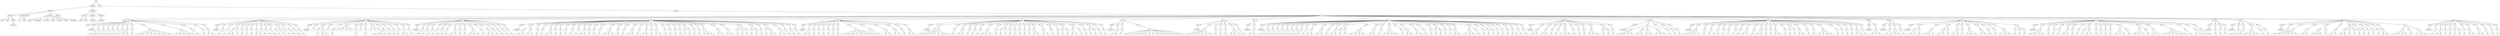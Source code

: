 digraph Tree {
	"t0" [label = "TEI"];
	"t1" [label = "teiHeader"];
	"t2" [label = "fileDesc"];
	"t3" [label = "titleStmt"];
	"t4" [label = "title"];
	"t5" [label = "title"];
	"t6" [label = "author"];
	"t7" [label = "surname"];
	"t8" [label = "publicationStmt"];
	"t9" [label = "p"];
	"t10" [label = "idno"];
	"t11" [label = "sourceDesc"];
	"t12" [label = "genre"];
	"t13" [label = "inspiration"];
	"t14" [label = "structure"];
	"t15" [label = "type"];
	"t16" [label = "periode"];
	"t17" [label = "taille"];
	"t18" [label = "permalien"];
	"t19" [label = "edStmt"];
	"t20" [label = "profileDesc"];
	"t21" [label = "creation"];
	"t22" [label = "date"];
	"t23" [label = "date"];
	"t24" [label = "langUsage"];
	"t25" [label = "language"];
	"t26" [label = "textClass"];
	"t27" [label = "keywords"];
	"t28" [label = "term"];
	"t29" [label = "text"];
	"t30" [label = "body"];
	"t31" [label = "div1"];
	"t32" [label = "head"];
	"t33" [label = "div2"];
	"t34" [label = "head"];
	"t35" [label = "listPerson"];
	"t36" [label = "sp"];
	"t37" [label = "p"];
	"t38" [label = "s"];
	"t39" [label = "sp"];
	"t40" [label = "p"];
	"t41" [label = "s"];
	"t42" [label = "sp"];
	"t43" [label = "p"];
	"t44" [label = "s"];
	"t45" [label = "sp"];
	"t46" [label = "p"];
	"t47" [label = "s"];
	"t48" [label = "sp"];
	"t49" [label = "p"];
	"t50" [label = "s"];
	"t51" [label = "sp"];
	"t52" [label = "p"];
	"t53" [label = "s"];
	"t54" [label = "sp"];
	"t55" [label = "p"];
	"t56" [label = "s"];
	"t57" [label = "s"];
	"t58" [label = "s"];
	"t59" [label = "sp"];
	"t60" [label = "p"];
	"t61" [label = "s"];
	"t62" [label = "sp"];
	"t63" [label = "p"];
	"t64" [label = "s"];
	"t65" [label = "s"];
	"t66" [label = "s"];
	"t67" [label = "s"];
	"t68" [label = "s"];
	"t69" [label = "s"];
	"t70" [label = "s"];
	"t71" [label = "s"];
	"t72" [label = "sp"];
	"t73" [label = "p"];
	"t74" [label = "s"];
	"t75" [label = "s"];
	"t76" [label = "s"];
	"t77" [label = "s"];
	"t78" [label = "s"];
	"t79" [label = "sp"];
	"t80" [label = "p"];
	"t81" [label = "s"];
	"t82" [label = "sp"];
	"t83" [label = "p"];
	"t84" [label = "s"];
	"t85" [label = "sp"];
	"t86" [label = "p"];
	"t87" [label = "s"];
	"t88" [label = "s"];
	"t89" [label = "div2"];
	"t90" [label = "head"];
	"t91" [label = "listPerson"];
	"t92" [label = "sp"];
	"t93" [label = "p"];
	"t94" [label = "s"];
	"t95" [label = "sp"];
	"t96" [label = "p"];
	"t97" [label = "s"];
	"t98" [label = "sp"];
	"t99" [label = "p"];
	"t100" [label = "s"];
	"t101" [label = "s"];
	"t102" [label = "p"];
	"t103" [label = "s"];
	"t104" [label = "sp"];
	"t105" [label = "p"];
	"t106" [label = "s"];
	"t107" [label = "sp"];
	"t108" [label = "p"];
	"t109" [label = "s"];
	"t110" [label = "sp"];
	"t111" [label = "p"];
	"t112" [label = "s"];
	"t113" [label = "sp"];
	"t114" [label = "p"];
	"t115" [label = "s"];
	"t116" [label = "s"];
	"t117" [label = "sp"];
	"t118" [label = "p"];
	"t119" [label = "s"];
	"t120" [label = "sp"];
	"t121" [label = "p"];
	"t122" [label = "s"];
	"t123" [label = "sp"];
	"t124" [label = "p"];
	"t125" [label = "s"];
	"t126" [label = "sp"];
	"t127" [label = "p"];
	"t128" [label = "s"];
	"t129" [label = "p"];
	"t130" [label = "s"];
	"t131" [label = "p"];
	"t132" [label = "s"];
	"t133" [label = "sp"];
	"t134" [label = "p"];
	"t135" [label = "s"];
	"t136" [label = "sp"];
	"t137" [label = "p"];
	"t138" [label = "s"];
	"t139" [label = "sp"];
	"t140" [label = "p"];
	"t141" [label = "s"];
	"t142" [label = "div2"];
	"t143" [label = "head"];
	"t144" [label = "listPerson"];
	"t145" [label = "sp"];
	"t146" [label = "l"];
	"t147" [label = "sp"];
	"t148" [label = "p"];
	"t149" [label = "s"];
	"t150" [label = "p"];
	"t151" [label = "s"];
	"t152" [label = "s"];
	"t153" [label = "sp"];
	"t154" [label = "l"];
	"t155" [label = "sp"];
	"t156" [label = "p"];
	"t157" [label = "s"];
	"t158" [label = "sp"];
	"t159" [label = "l"];
	"t160" [label = "l"];
	"t161" [label = "l"];
	"t162" [label = "l"];
	"t163" [label = "sp"];
	"t164" [label = "p"];
	"t165" [label = "s"];
	"t166" [label = "sp"];
	"t167" [label = "l"];
	"t168" [label = "sp"];
	"t169" [label = "p"];
	"t170" [label = "s"];
	"t171" [label = "sp"];
	"t172" [label = "l"];
	"t173" [label = "l"];
	"t174" [label = "l"];
	"t175" [label = "sp"];
	"t176" [label = "p"];
	"t177" [label = "s"];
	"t178" [label = "s"];
	"t179" [label = "sp"];
	"t180" [label = "p"];
	"t181" [label = "s"];
	"t182" [label = "sp"];
	"t183" [label = "p"];
	"t184" [label = "s"];
	"t185" [label = "sp"];
	"t186" [label = "p"];
	"t187" [label = "s"];
	"t188" [label = "s"];
	"t189" [label = "sp"];
	"t190" [label = "p"];
	"t191" [label = "s"];
	"t192" [label = "s"];
	"t193" [label = "sp"];
	"t194" [label = "p"];
	"t195" [label = "s"];
	"t196" [label = "div2"];
	"t197" [label = "head"];
	"t198" [label = "listPerson"];
	"t199" [label = "sp"];
	"t200" [label = "p"];
	"t201" [label = "s"];
	"t202" [label = "sp"];
	"t203" [label = "p"];
	"t204" [label = "s"];
	"t205" [label = "sp"];
	"t206" [label = "p"];
	"t207" [label = "s"];
	"t208" [label = "sp"];
	"t209" [label = "p"];
	"t210" [label = "s"];
	"t211" [label = "sp"];
	"t212" [label = "p"];
	"t213" [label = "s"];
	"t214" [label = "sp"];
	"t215" [label = "p"];
	"t216" [label = "s"];
	"t217" [label = "s"];
	"t218" [label = "sp"];
	"t219" [label = "p"];
	"t220" [label = "s"];
	"t221" [label = "s"];
	"t222" [label = "sp"];
	"t223" [label = "p"];
	"t224" [label = "s"];
	"t225" [label = "sp"];
	"t226" [label = "p"];
	"t227" [label = "s"];
	"t228" [label = "sp"];
	"t229" [label = "p"];
	"t230" [label = "s"];
	"t231" [label = "s"];
	"t232" [label = "s"];
	"t233" [label = "sp"];
	"t234" [label = "p"];
	"t235" [label = "s"];
	"t236" [label = "sp"];
	"t237" [label = "p"];
	"t238" [label = "s"];
	"t239" [label = "s"];
	"t240" [label = "sp"];
	"t241" [label = "p"];
	"t242" [label = "s"];
	"t243" [label = "sp"];
	"t244" [label = "p"];
	"t245" [label = "s"];
	"t246" [label = "sp"];
	"t247" [label = "p"];
	"t248" [label = "s"];
	"t249" [label = "sp"];
	"t250" [label = "p"];
	"t251" [label = "s"];
	"t252" [label = "div2"];
	"t253" [label = "head"];
	"t254" [label = "listPerson"];
	"t255" [label = "sp"];
	"t256" [label = "p"];
	"t257" [label = "s"];
	"t258" [label = "s"];
	"t259" [label = "p"];
	"t260" [label = "s"];
	"t261" [label = "s"];
	"t262" [label = "sp"];
	"t263" [label = "p"];
	"t264" [label = "s"];
	"t265" [label = "sp"];
	"t266" [label = "p"];
	"t267" [label = "s"];
	"t268" [label = "sp"];
	"t269" [label = "p"];
	"t270" [label = "s"];
	"t271" [label = "s"];
	"t272" [label = "sp"];
	"t273" [label = "p"];
	"t274" [label = "s"];
	"t275" [label = "sp"];
	"t276" [label = "p"];
	"t277" [label = "s"];
	"t278" [label = "sp"];
	"t279" [label = "p"];
	"t280" [label = "s"];
	"t281" [label = "sp"];
	"t282" [label = "p"];
	"t283" [label = "s"];
	"t284" [label = "sp"];
	"t285" [label = "p"];
	"t286" [label = "s"];
	"t287" [label = "sp"];
	"t288" [label = "p"];
	"t289" [label = "s"];
	"t290" [label = "s"];
	"t291" [label = "sp"];
	"t292" [label = "p"];
	"t293" [label = "s"];
	"t294" [label = "sp"];
	"t295" [label = "p"];
	"t296" [label = "s"];
	"t297" [label = "sp"];
	"t298" [label = "p"];
	"t299" [label = "s"];
	"t300" [label = "sp"];
	"t301" [label = "p"];
	"t302" [label = "s"];
	"t303" [label = "s"];
	"t304" [label = "s"];
	"t305" [label = "sp"];
	"t306" [label = "p"];
	"t307" [label = "s"];
	"t308" [label = "sp"];
	"t309" [label = "p"];
	"t310" [label = "s"];
	"t311" [label = "sp"];
	"t312" [label = "p"];
	"t313" [label = "s"];
	"t314" [label = "s"];
	"t315" [label = "sp"];
	"t316" [label = "p"];
	"t317" [label = "s"];
	"t318" [label = "sp"];
	"t319" [label = "p"];
	"t320" [label = "s"];
	"t321" [label = "s"];
	"t322" [label = "sp"];
	"t323" [label = "p"];
	"t324" [label = "s"];
	"t325" [label = "sp"];
	"t326" [label = "p"];
	"t327" [label = "s"];
	"t328" [label = "s"];
	"t329" [label = "sp"];
	"t330" [label = "p"];
	"t331" [label = "s"];
	"t332" [label = "sp"];
	"t333" [label = "p"];
	"t334" [label = "s"];
	"t335" [label = "sp"];
	"t336" [label = "p"];
	"t337" [label = "s"];
	"t338" [label = "sp"];
	"t339" [label = "p"];
	"t340" [label = "s"];
	"t341" [label = "sp"];
	"t342" [label = "p"];
	"t343" [label = "s"];
	"t344" [label = "p"];
	"t345" [label = "s"];
	"t346" [label = "sp"];
	"t347" [label = "p"];
	"t348" [label = "s"];
	"t349" [label = "sp"];
	"t350" [label = "p"];
	"t351" [label = "s"];
	"t352" [label = "sp"];
	"t353" [label = "p"];
	"t354" [label = "s"];
	"t355" [label = "s"];
	"t356" [label = "s"];
	"t357" [label = "sp"];
	"t358" [label = "p"];
	"t359" [label = "s"];
	"t360" [label = "s"];
	"t361" [label = "sp"];
	"t362" [label = "p"];
	"t363" [label = "s"];
	"t364" [label = "s"];
	"t365" [label = "sp"];
	"t366" [label = "p"];
	"t367" [label = "s"];
	"t368" [label = "p"];
	"t369" [label = "s"];
	"t370" [label = "p"];
	"t371" [label = "s"];
	"t372" [label = "sp"];
	"t373" [label = "p"];
	"t374" [label = "s"];
	"t375" [label = "p"];
	"t376" [label = "s"];
	"t377" [label = "sp"];
	"t378" [label = "p"];
	"t379" [label = "s"];
	"t380" [label = "sp"];
	"t381" [label = "p"];
	"t382" [label = "s"];
	"t383" [label = "p"];
	"t384" [label = "s"];
	"t385" [label = "s"];
	"t386" [label = "sp"];
	"t387" [label = "p"];
	"t388" [label = "s"];
	"t389" [label = "s"];
	"t390" [label = "sp"];
	"t391" [label = "p"];
	"t392" [label = "s"];
	"t393" [label = "sp"];
	"t394" [label = "p"];
	"t395" [label = "s"];
	"t396" [label = "sp"];
	"t397" [label = "p"];
	"t398" [label = "s"];
	"t399" [label = "div2"];
	"t400" [label = "head"];
	"t401" [label = "listPerson"];
	"t402" [label = "sp"];
	"t403" [label = "p"];
	"t404" [label = "s"];
	"t405" [label = "s"];
	"t406" [label = "sp"];
	"t407" [label = "p"];
	"t408" [label = "s"];
	"t409" [label = "sp"];
	"t410" [label = "p"];
	"t411" [label = "s"];
	"t412" [label = "sp"];
	"t413" [label = "p"];
	"t414" [label = "s"];
	"t415" [label = "sp"];
	"t416" [label = "p"];
	"t417" [label = "s"];
	"t418" [label = "sp"];
	"t419" [label = "p"];
	"t420" [label = "s"];
	"t421" [label = "sp"];
	"t422" [label = "p"];
	"t423" [label = "s"];
	"t424" [label = "sp"];
	"t425" [label = "p"];
	"t426" [label = "s"];
	"t427" [label = "s"];
	"t428" [label = "s"];
	"t429" [label = "s"];
	"t430" [label = "s"];
	"t431" [label = "s"];
	"t432" [label = "s"];
	"t433" [label = "s"];
	"t434" [label = "sp"];
	"t435" [label = "p"];
	"t436" [label = "s"];
	"t437" [label = "sp"];
	"t438" [label = "p"];
	"t439" [label = "s"];
	"t440" [label = "s"];
	"t441" [label = "sp"];
	"t442" [label = "p"];
	"t443" [label = "s"];
	"t444" [label = "s"];
	"t445" [label = "sp"];
	"t446" [label = "p"];
	"t447" [label = "s"];
	"t448" [label = "sp"];
	"t449" [label = "p"];
	"t450" [label = "s"];
	"t451" [label = "s"];
	"t452" [label = "div2"];
	"t453" [label = "head"];
	"t454" [label = "listPerson"];
	"t455" [label = "sp"];
	"t456" [label = "p"];
	"t457" [label = "s"];
	"t458" [label = "p"];
	"t459" [label = "s"];
	"t460" [label = "s"];
	"t461" [label = "s"];
	"t462" [label = "s"];
	"t463" [label = "s"];
	"t464" [label = "s"];
	"t465" [label = "sp"];
	"t466" [label = "p"];
	"t467" [label = "s"];
	"t468" [label = "sp"];
	"t469" [label = "p"];
	"t470" [label = "s"];
	"t471" [label = "s"];
	"t472" [label = "sp"];
	"t473" [label = "p"];
	"t474" [label = "s"];
	"t475" [label = "sp"];
	"t476" [label = "p"];
	"t477" [label = "s"];
	"t478" [label = "sp"];
	"t479" [label = "p"];
	"t480" [label = "s"];
	"t481" [label = "sp"];
	"t482" [label = "p"];
	"t483" [label = "s"];
	"t484" [label = "s"];
	"t485" [label = "s"];
	"t486" [label = "sp"];
	"t487" [label = "p"];
	"t488" [label = "s"];
	"t489" [label = "sp"];
	"t490" [label = "p"];
	"t491" [label = "s"];
	"t492" [label = "p"];
	"t493" [label = "s"];
	"t494" [label = "sp"];
	"t495" [label = "p"];
	"t496" [label = "s"];
	"t497" [label = "sp"];
	"t498" [label = "p"];
	"t499" [label = "s"];
	"t500" [label = "sp"];
	"t501" [label = "p"];
	"t502" [label = "s"];
	"t503" [label = "sp"];
	"t504" [label = "p"];
	"t505" [label = "s"];
	"t506" [label = "sp"];
	"t507" [label = "p"];
	"t508" [label = "s"];
	"t509" [label = "sp"];
	"t510" [label = "p"];
	"t511" [label = "s"];
	"t512" [label = "s"];
	"t513" [label = "sp"];
	"t514" [label = "p"];
	"t515" [label = "s"];
	"t516" [label = "s"];
	"t517" [label = "sp"];
	"t518" [label = "p"];
	"t519" [label = "s"];
	"t520" [label = "sp"];
	"t521" [label = "p"];
	"t522" [label = "s"];
	"t523" [label = "sp"];
	"t524" [label = "p"];
	"t525" [label = "s"];
	"t526" [label = "p"];
	"t527" [label = "s"];
	"t528" [label = "sp"];
	"t529" [label = "p"];
	"t530" [label = "s"];
	"t531" [label = "s"];
	"t532" [label = "p"];
	"t533" [label = "s"];
	"t534" [label = "sp"];
	"t535" [label = "p"];
	"t536" [label = "s"];
	"t537" [label = "sp"];
	"t538" [label = "p"];
	"t539" [label = "s"];
	"t540" [label = "p"];
	"t541" [label = "s"];
	"t542" [label = "sp"];
	"t543" [label = "p"];
	"t544" [label = "s"];
	"t545" [label = "sp"];
	"t546" [label = "p"];
	"t547" [label = "s"];
	"t548" [label = "div2"];
	"t549" [label = "head"];
	"t550" [label = "listPerson"];
	"t551" [label = "sp"];
	"t552" [label = "p"];
	"t553" [label = "s"];
	"t554" [label = "s"];
	"t555" [label = "sp"];
	"t556" [label = "p"];
	"t557" [label = "s"];
	"t558" [label = "sp"];
	"t559" [label = "p"];
	"t560" [label = "s"];
	"t561" [label = "s"];
	"t562" [label = "s"];
	"t563" [label = "s"];
	"t564" [label = "s"];
	"t565" [label = "s"];
	"t566" [label = "s"];
	"t567" [label = "s"];
	"t568" [label = "s"];
	"t569" [label = "s"];
	"t570" [label = "s"];
	"t571" [label = "s"];
	"t572" [label = "s"];
	"t573" [label = "div2"];
	"t574" [label = "head"];
	"t575" [label = "listPerson"];
	"t576" [label = "sp"];
	"t577" [label = "p"];
	"t578" [label = "s"];
	"t579" [label = "s"];
	"t580" [label = "s"];
	"t581" [label = "s"];
	"t582" [label = "s"];
	"t583" [label = "s"];
	"t584" [label = "sp"];
	"t585" [label = "p"];
	"t586" [label = "s"];
	"t587" [label = "sp"];
	"t588" [label = "p"];
	"t589" [label = "s"];
	"t590" [label = "sp"];
	"t591" [label = "p"];
	"t592" [label = "s"];
	"t593" [label = "sp"];
	"t594" [label = "p"];
	"t595" [label = "s"];
	"t596" [label = "s"];
	"t597" [label = "s"];
	"t598" [label = "sp"];
	"t599" [label = "p"];
	"t600" [label = "s"];
	"t601" [label = "div2"];
	"t602" [label = "head"];
	"t603" [label = "listPerson"];
	"t604" [label = "sp"];
	"t605" [label = "p"];
	"t606" [label = "s"];
	"t607" [label = "s"];
	"t608" [label = "div2"];
	"t609" [label = "head"];
	"t610" [label = "listPerson"];
	"t611" [label = "sp"];
	"t612" [label = "p"];
	"t613" [label = "s"];
	"t614" [label = "sp"];
	"t615" [label = "p"];
	"t616" [label = "s"];
	"t617" [label = "sp"];
	"t618" [label = "p"];
	"t619" [label = "s"];
	"t620" [label = "sp"];
	"t621" [label = "p"];
	"t622" [label = "s"];
	"t623" [label = "sp"];
	"t624" [label = "p"];
	"t625" [label = "s"];
	"t626" [label = "sp"];
	"t627" [label = "p"];
	"t628" [label = "s"];
	"t629" [label = "sp"];
	"t630" [label = "p"];
	"t631" [label = "s"];
	"t632" [label = "sp"];
	"t633" [label = "p"];
	"t634" [label = "s"];
	"t635" [label = "s"];
	"t636" [label = "sp"];
	"t637" [label = "p"];
	"t638" [label = "s"];
	"t639" [label = "sp"];
	"t640" [label = "p"];
	"t641" [label = "s"];
	"t642" [label = "s"];
	"t643" [label = "sp"];
	"t644" [label = "p"];
	"t645" [label = "s"];
	"t646" [label = "s"];
	"t647" [label = "sp"];
	"t648" [label = "p"];
	"t649" [label = "s"];
	"t650" [label = "sp"];
	"t651" [label = "p"];
	"t652" [label = "s"];
	"t653" [label = "s"];
	"t654" [label = "sp"];
	"t655" [label = "p"];
	"t656" [label = "s"];
	"t657" [label = "p"];
	"t658" [label = "s"];
	"t659" [label = "sp"];
	"t660" [label = "p"];
	"t661" [label = "s"];
	"t662" [label = "s"];
	"t663" [label = "s"];
	"t664" [label = "s"];
	"t665" [label = "sp"];
	"t666" [label = "p"];
	"t667" [label = "s"];
	"t668" [label = "s"];
	"t669" [label = "sp"];
	"t670" [label = "p"];
	"t671" [label = "s"];
	"t672" [label = "sp"];
	"t673" [label = "p"];
	"t674" [label = "s"];
	"t675" [label = "s"];
	"t676" [label = "s"];
	"t677" [label = "s"];
	"t678" [label = "sp"];
	"t679" [label = "p"];
	"t680" [label = "s"];
	"t681" [label = "sp"];
	"t682" [label = "p"];
	"t683" [label = "s"];
	"t684" [label = "s"];
	"t685" [label = "sp"];
	"t686" [label = "p"];
	"t687" [label = "s"];
	"t688" [label = "s"];
	"t689" [label = "sp"];
	"t690" [label = "p"];
	"t691" [label = "s"];
	"t692" [label = "sp"];
	"t693" [label = "p"];
	"t694" [label = "s"];
	"t695" [label = "sp"];
	"t696" [label = "p"];
	"t697" [label = "s"];
	"t698" [label = "p"];
	"t699" [label = "s"];
	"t700" [label = "sp"];
	"t701" [label = "p"];
	"t702" [label = "s"];
	"t703" [label = "sp"];
	"t704" [label = "p"];
	"t705" [label = "s"];
	"t706" [label = "sp"];
	"t707" [label = "p"];
	"t708" [label = "s"];
	"t709" [label = "s"];
	"t710" [label = "sp"];
	"t711" [label = "p"];
	"t712" [label = "s"];
	"t713" [label = "s"];
	"t714" [label = "s"];
	"t715" [label = "p"];
	"t716" [label = "s"];
	"t717" [label = "sp"];
	"t718" [label = "p"];
	"t719" [label = "s"];
	"t720" [label = "sp"];
	"t721" [label = "p"];
	"t722" [label = "s"];
	"t723" [label = "sp"];
	"t724" [label = "p"];
	"t725" [label = "s"];
	"t726" [label = "sp"];
	"t727" [label = "p"];
	"t728" [label = "s"];
	"t729" [label = "sp"];
	"t730" [label = "p"];
	"t731" [label = "s"];
	"t732" [label = "sp"];
	"t733" [label = "p"];
	"t734" [label = "s"];
	"t735" [label = "sp"];
	"t736" [label = "p"];
	"t737" [label = "s"];
	"t738" [label = "s"];
	"t739" [label = "sp"];
	"t740" [label = "p"];
	"t741" [label = "s"];
	"t742" [label = "sp"];
	"t743" [label = "p"];
	"t744" [label = "s"];
	"t745" [label = "div2"];
	"t746" [label = "head"];
	"t747" [label = "listPerson"];
	"t748" [label = "sp"];
	"t749" [label = "p"];
	"t750" [label = "s"];
	"t751" [label = "s"];
	"t752" [label = "sp"];
	"t753" [label = "p"];
	"t754" [label = "s"];
	"t755" [label = "s"];
	"t756" [label = "sp"];
	"t757" [label = "p"];
	"t758" [label = "s"];
	"t759" [label = "sp"];
	"t760" [label = "p"];
	"t761" [label = "s"];
	"t762" [label = "sp"];
	"t763" [label = "p"];
	"t764" [label = "s"];
	"t765" [label = "s"];
	"t766" [label = "s"];
	"t767" [label = "sp"];
	"t768" [label = "p"];
	"t769" [label = "s"];
	"t770" [label = "sp"];
	"t771" [label = "p"];
	"t772" [label = "s"];
	"t773" [label = "sp"];
	"t774" [label = "p"];
	"t775" [label = "s"];
	"t776" [label = "sp"];
	"t777" [label = "p"];
	"t778" [label = "s"];
	"t779" [label = "s"];
	"t780" [label = "s"];
	"t781" [label = "sp"];
	"t782" [label = "p"];
	"t783" [label = "s"];
	"t784" [label = "p"];
	"t785" [label = "s"];
	"t786" [label = "sp"];
	"t787" [label = "p"];
	"t788" [label = "s"];
	"t789" [label = "div2"];
	"t790" [label = "head"];
	"t791" [label = "listPerson"];
	"t792" [label = "sp"];
	"t793" [label = "p"];
	"t794" [label = "s"];
	"t795" [label = "s"];
	"t796" [label = "s"];
	"t797" [label = "s"];
	"t798" [label = "p"];
	"t799" [label = "s"];
	"t800" [label = "s"];
	"t801" [label = "p"];
	"t802" [label = "s"];
	"t803" [label = "s"];
	"t804" [label = "p"];
	"t805" [label = "s"];
	"t806" [label = "s"];
	"t807" [label = "s"];
	"t808" [label = "sp"];
	"t809" [label = "p"];
	"t810" [label = "s"];
	"t811" [label = "sp"];
	"t812" [label = "p"];
	"t813" [label = "s"];
	"t814" [label = "sp"];
	"t815" [label = "p"];
	"t816" [label = "s"];
	"t817" [label = "div2"];
	"t818" [label = "head"];
	"t819" [label = "listPerson"];
	"t820" [label = "sp"];
	"t821" [label = "p"];
	"t822" [label = "s"];
	"t823" [label = "s"];
	"t824" [label = "s"];
	"t825" [label = "s"];
	"t826" [label = "sp"];
	"t827" [label = "p"];
	"t828" [label = "s"];
	"t829" [label = "sp"];
	"t830" [label = "p"];
	"t831" [label = "s"];
	"t832" [label = "sp"];
	"t833" [label = "p"];
	"t834" [label = "s"];
	"t835" [label = "s"];
	"t836" [label = "sp"];
	"t837" [label = "p"];
	"t838" [label = "s"];
	"t839" [label = "sp"];
	"t840" [label = "p"];
	"t841" [label = "s"];
	"t842" [label = "sp"];
	"t843" [label = "p"];
	"t844" [label = "s"];
	"t845" [label = "sp"];
	"t846" [label = "p"];
	"t847" [label = "s"];
	"t848" [label = "sp"];
	"t849" [label = "p"];
	"t850" [label = "s"];
	"t851" [label = "s"];
	"t852" [label = "sp"];
	"t853" [label = "p"];
	"t854" [label = "s"];
	"t855" [label = "sp"];
	"t856" [label = "p"];
	"t857" [label = "s"];
	"t858" [label = "s"];
	"t859" [label = "sp"];
	"t860" [label = "p"];
	"t861" [label = "s"];
	"t862" [label = "sp"];
	"t863" [label = "p"];
	"t864" [label = "s"];
	"t865" [label = "sp"];
	"t866" [label = "p"];
	"t867" [label = "s"];
	"t868" [label = "s"];
	"t869" [label = "sp"];
	"t870" [label = "p"];
	"t871" [label = "s"];
	"t872" [label = "sp"];
	"t873" [label = "p"];
	"t874" [label = "s"];
	"t875" [label = "p"];
	"t876" [label = "s"];
	"t877" [label = "sp"];
	"t878" [label = "p"];
	"t879" [label = "s"];
	"t880" [label = "s"];
	"t881" [label = "sp"];
	"t882" [label = "p"];
	"t883" [label = "s"];
	"t884" [label = "sp"];
	"t885" [label = "p"];
	"t886" [label = "s"];
	"t887" [label = "sp"];
	"t888" [label = "p"];
	"t889" [label = "s"];
	"t890" [label = "s"];
	"t891" [label = "s"];
	"t892" [label = "s"];
	"t893" [label = "sp"];
	"t894" [label = "p"];
	"t895" [label = "s"];
	"t896" [label = "sp"];
	"t897" [label = "p"];
	"t898" [label = "s"];
	"t899" [label = "sp"];
	"t900" [label = "p"];
	"t901" [label = "s"];
	"t902" [label = "sp"];
	"t903" [label = "p"];
	"t904" [label = "s"];
	"t905" [label = "sp"];
	"t906" [label = "p"];
	"t907" [label = "s"];
	"t908" [label = "s"];
	"t909" [label = "sp"];
	"t910" [label = "p"];
	"t911" [label = "s"];
	"t912" [label = "div2"];
	"t913" [label = "head"];
	"t914" [label = "listPerson"];
	"t915" [label = "sp"];
	"t916" [label = "p"];
	"t917" [label = "s"];
	"t918" [label = "s"];
	"t919" [label = "s"];
	"t920" [label = "div2"];
	"t921" [label = "head"];
	"t922" [label = "listPerson"];
	"t923" [label = "sp"];
	"t924" [label = "p"];
	"t925" [label = "s"];
	"t926" [label = "sp"];
	"t927" [label = "p"];
	"t928" [label = "s"];
	"t929" [label = "s"];
	"t930" [label = "s"];
	"t931" [label = "sp"];
	"t932" [label = "p"];
	"t933" [label = "s"];
	"t934" [label = "div2"];
	"t935" [label = "head"];
	"t936" [label = "listPerson"];
	"t937" [label = "sp"];
	"t938" [label = "p"];
	"t939" [label = "s"];
	"t940" [label = "s"];
	"t941" [label = "p"];
	"t942" [label = "s"];
	"t943" [label = "sp"];
	"t944" [label = "p"];
	"t945" [label = "s"];
	"t946" [label = "s"];
	"t947" [label = "s"];
	"t948" [label = "sp"];
	"t949" [label = "p"];
	"t950" [label = "s"];
	"t951" [label = "s"];
	"t952" [label = "p"];
	"t953" [label = "s"];
	"t954" [label = "sp"];
	"t955" [label = "p"];
	"t956" [label = "s"];
	"t957" [label = "s"];
	"t958" [label = "sp"];
	"t959" [label = "p"];
	"t960" [label = "s"];
	"t961" [label = "sp"];
	"t962" [label = "p"];
	"t963" [label = "s"];
	"t964" [label = "s"];
	"t965" [label = "s"];
	"t966" [label = "sp"];
	"t967" [label = "p"];
	"t968" [label = "s"];
	"t969" [label = "s"];
	"t970" [label = "sp"];
	"t971" [label = "p"];
	"t972" [label = "s"];
	"t973" [label = "sp"];
	"t974" [label = "p"];
	"t975" [label = "s"];
	"t976" [label = "sp"];
	"t977" [label = "p"];
	"t978" [label = "s"];
	"t979" [label = "s"];
	"t980" [label = "s"];
	"t981" [label = "sp"];
	"t982" [label = "p"];
	"t983" [label = "s"];
	"t984" [label = "p"];
	"t985" [label = "s"];
	"t986" [label = "p"];
	"t987" [label = "s"];
	"t988" [label = "div2"];
	"t989" [label = "head"];
	"t990" [label = "listPerson"];
	"t991" [label = "sp"];
	"t992" [label = "p"];
	"t993" [label = "s"];
	"t994" [label = "s"];
	"t995" [label = "s"];
	"t996" [label = "s"];
	"t997" [label = "sp"];
	"t998" [label = "p"];
	"t999" [label = "s"];
	"t1000" [label = "sp"];
	"t1001" [label = "p"];
	"t1002" [label = "s"];
	"t1003" [label = "sp"];
	"t1004" [label = "p"];
	"t1005" [label = "s"];
	"t1006" [label = "sp"];
	"t1007" [label = "p"];
	"t1008" [label = "s"];
	"t1009" [label = "s"];
	"t1010" [label = "sp"];
	"t1011" [label = "p"];
	"t1012" [label = "s"];
	"t1013" [label = "sp"];
	"t1014" [label = "p"];
	"t1015" [label = "s"];
	"t1016" [label = "sp"];
	"t1017" [label = "p"];
	"t1018" [label = "s"];
	"t1019" [label = "p"];
	"t1020" [label = "s"];
	"t1021" [label = "s"];
	"t1022" [label = "sp"];
	"t1023" [label = "p"];
	"t1024" [label = "s"];
	"t1025" [label = "sp"];
	"t1026" [label = "p"];
	"t1027" [label = "s"];
	"t1028" [label = "sp"];
	"t1029" [label = "p"];
	"t1030" [label = "s"];
	"t1031" [label = "sp"];
	"t1032" [label = "p"];
	"t1033" [label = "s"];
	"t1034" [label = "sp"];
	"t1035" [label = "p"];
	"t1036" [label = "s"];
	"t1037" [label = "s"];
	"t1038" [label = "s"];
	"t1039" [label = "p"];
	"t1040" [label = "s"];
	"t1041" [label = "sp"];
	"t1042" [label = "p"];
	"t1043" [label = "s"];
	"t1044" [label = "s"];
	"t1045" [label = "s"];
	"t1046" [label = "p"];
	"t1047" [label = "s"];
	"t1048" [label = "sp"];
	"t1049" [label = "p"];
	"t1050" [label = "s"];
	"t1051" [label = "s"];
	"t1052" [label = "sp"];
	"t1053" [label = "p"];
	"t1054" [label = "s"];
	"t1055" [label = "s"];
	"t1056" [label = "s"];
	"t1057" [label = "s"];
	"t1058" [label = "s"];
	"t1059" [label = "s"];
	"t1060" [label = "sp"];
	"t1061" [label = "p"];
	"t1062" [label = "s"];
	"t1063" [label = "sp"];
	"t1064" [label = "p"];
	"t1065" [label = "s"];
	"t1066" [label = "s"];
	"t1067" [label = "s"];
	"t1068" [label = "sp"];
	"t1069" [label = "p"];
	"t1070" [label = "s"];
	"t1071" [label = "div2"];
	"t1072" [label = "head"];
	"t1073" [label = "listPerson"];
	"t1074" [label = "sp"];
	"t1075" [label = "p"];
	"t1076" [label = "s"];
	"t1077" [label = "sp"];
	"t1078" [label = "p"];
	"t1079" [label = "s"];
	"t1080" [label = "sp"];
	"t1081" [label = "p"];
	"t1082" [label = "s"];
	"t1083" [label = "div2"];
	"t1084" [label = "head"];
	"t1085" [label = "listPerson"];
	"t1086" [label = "sp"];
	"t1087" [label = "p"];
	"t1088" [label = "s"];
	"t1089" [label = "sp"];
	"t1090" [label = "p"];
	"t1091" [label = "s"];
	"t1092" [label = "s"];
	"t1093" [label = "sp"];
	"t1094" [label = "p"];
	"t1095" [label = "s"];
	"t1096" [label = "s"];
	"t1097" [label = "s"];
	"t1098" [label = "s"];
	"t1099" [label = "p"];
	"t1100" [label = "s"];
	"t1101" [label = "sp"];
	"t1102" [label = "p"];
	"t1103" [label = "s"];
	"t1104" [label = "div2"];
	"t1105" [label = "head"];
	"t1106" [label = "listPerson"];
	"t1107" [label = "sp"];
	"t1108" [label = "p"];
	"t1109" [label = "s"];
	"t1110" [label = "sp"];
	"t1111" [label = "p"];
	"t1112" [label = "s"];
	"t1113" [label = "s"];
	"t1114" [label = "s"];
	"t1115" [label = "s"];
	"t1116" [label = "s"];
	"t1117" [label = "sp"];
	"t1118" [label = "p"];
	"t1119" [label = "s"];
	"t1120" [label = "s"];
	"t1121" [label = "sp"];
	"t1122" [label = "p"];
	"t1123" [label = "s"];
	"t1124" [label = "s"];
	"t1125" [label = "s"];
	"t1126" [label = "p"];
	"t1127" [label = "s"];
	"t1128" [label = "sp"];
	"t1129" [label = "p"];
	"t1130" [label = "s"];
	"t1131" [label = "s"];
	"t1132" [label = "sp"];
	"t1133" [label = "p"];
	"t1134" [label = "s"];
	"t1135" [label = "s"];
	"t1136" [label = "p"];
	"t1137" [label = "s"];
	"t1138" [label = "p"];
	"t1139" [label = "s"];
	"t1140" [label = "p"];
	"t1141" [label = "s"];
	"t1142" [label = "sp"];
	"t1143" [label = "p"];
	"t1144" [label = "s"];
	"t1145" [label = "sp"];
	"t1146" [label = "p"];
	"t1147" [label = "s"];
	"t1148" [label = "sp"];
	"t1149" [label = "p"];
	"t1150" [label = "s"];
	"t1151" [label = "sp"];
	"t1152" [label = "p"];
	"t1153" [label = "s"];
	"t1154" [label = "sp"];
	"t1155" [label = "p"];
	"t1156" [label = "s"];
	"t1157" [label = "s"];
	"t1158" [label = "sp"];
	"t1159" [label = "p"];
	"t1160" [label = "s"];
	"t1161" [label = "s"];
	"t1162" [label = "s"];
	"t1163" [label = "s"];
	"t1164" [label = "p"];
	"t1165" [label = "s"];
	"t1166" [label = "p"];
	"t1167" [label = "s"];
	"t1168" [label = "s"];
	"t1169" [label = "s"];
	"t1170" [label = "div2"];
	"t1171" [label = "head"];
	"t1172" [label = "listPerson"];
	"t1173" [label = "sp"];
	"t1174" [label = "p"];
	"t1175" [label = "s"];
	"t1176" [label = "sp"];
	"t1177" [label = "p"];
	"t1178" [label = "s"];
	"t1179" [label = "s"];
	"t1180" [label = "sp"];
	"t1181" [label = "p"];
	"t1182" [label = "s"];
	"t1183" [label = "sp"];
	"t1184" [label = "p"];
	"t1185" [label = "s"];
	"t1186" [label = "sp"];
	"t1187" [label = "p"];
	"t1188" [label = "s"];
	"t1189" [label = "p"];
	"t1190" [label = "s"];
	"t1191" [label = "sp"];
	"t1192" [label = "p"];
	"t1193" [label = "s"];
	"t1194" [label = "sp"];
	"t1195" [label = "p"];
	"t1196" [label = "s"];
	"t1197" [label = "s"];
	"t1198" [label = "sp"];
	"t1199" [label = "p"];
	"t1200" [label = "s"];
	"t1201" [label = "s"];
	"t1202" [label = "sp"];
	"t1203" [label = "p"];
	"t1204" [label = "s"];
	"t1205" [label = "sp"];
	"t1206" [label = "p"];
	"t1207" [label = "s"];
	"t1208" [label = "sp"];
	"t1209" [label = "p"];
	"t1210" [label = "s"];
	"t0" -> "t1";
	"t1" -> "t2";
	"t2" -> "t3";
	"t3" -> "t4";
	"t3" -> "t5";
	"t3" -> "t6";
	"t6" -> "t7";
	"t2" -> "t8";
	"t8" -> "t9";
	"t8" -> "t10";
	"t2" -> "t11";
	"t11" -> "t12";
	"t11" -> "t13";
	"t11" -> "t14";
	"t11" -> "t15";
	"t11" -> "t16";
	"t11" -> "t17";
	"t11" -> "t18";
	"t2" -> "t19";
	"t1" -> "t20";
	"t20" -> "t21";
	"t21" -> "t22";
	"t21" -> "t23";
	"t20" -> "t24";
	"t24" -> "t25";
	"t20" -> "t26";
	"t26" -> "t27";
	"t27" -> "t28";
	"t0" -> "t29";
	"t29" -> "t30";
	"t30" -> "t31";
	"t31" -> "t32";
	"t31" -> "t33";
	"t33" -> "t34";
	"t34" -> "t35";
	"t33" -> "t36";
	"t36" -> "t37";
	"t37" -> "t38";
	"t33" -> "t39";
	"t39" -> "t40";
	"t40" -> "t41";
	"t33" -> "t42";
	"t42" -> "t43";
	"t43" -> "t44";
	"t33" -> "t45";
	"t45" -> "t46";
	"t46" -> "t47";
	"t33" -> "t48";
	"t48" -> "t49";
	"t49" -> "t50";
	"t33" -> "t51";
	"t51" -> "t52";
	"t52" -> "t53";
	"t33" -> "t54";
	"t54" -> "t55";
	"t55" -> "t56";
	"t55" -> "t57";
	"t55" -> "t58";
	"t33" -> "t59";
	"t59" -> "t60";
	"t60" -> "t61";
	"t33" -> "t62";
	"t62" -> "t63";
	"t63" -> "t64";
	"t63" -> "t65";
	"t63" -> "t66";
	"t63" -> "t67";
	"t63" -> "t68";
	"t63" -> "t69";
	"t63" -> "t70";
	"t63" -> "t71";
	"t33" -> "t72";
	"t72" -> "t73";
	"t73" -> "t74";
	"t73" -> "t75";
	"t73" -> "t76";
	"t73" -> "t77";
	"t73" -> "t78";
	"t33" -> "t79";
	"t79" -> "t80";
	"t80" -> "t81";
	"t33" -> "t82";
	"t82" -> "t83";
	"t83" -> "t84";
	"t33" -> "t85";
	"t85" -> "t86";
	"t86" -> "t87";
	"t86" -> "t88";
	"t31" -> "t89";
	"t89" -> "t90";
	"t90" -> "t91";
	"t89" -> "t92";
	"t92" -> "t93";
	"t93" -> "t94";
	"t89" -> "t95";
	"t95" -> "t96";
	"t96" -> "t97";
	"t89" -> "t98";
	"t98" -> "t99";
	"t99" -> "t100";
	"t99" -> "t101";
	"t98" -> "t102";
	"t102" -> "t103";
	"t89" -> "t104";
	"t104" -> "t105";
	"t105" -> "t106";
	"t89" -> "t107";
	"t107" -> "t108";
	"t108" -> "t109";
	"t89" -> "t110";
	"t110" -> "t111";
	"t111" -> "t112";
	"t89" -> "t113";
	"t113" -> "t114";
	"t114" -> "t115";
	"t114" -> "t116";
	"t89" -> "t117";
	"t117" -> "t118";
	"t118" -> "t119";
	"t89" -> "t120";
	"t120" -> "t121";
	"t121" -> "t122";
	"t89" -> "t123";
	"t123" -> "t124";
	"t124" -> "t125";
	"t89" -> "t126";
	"t126" -> "t127";
	"t127" -> "t128";
	"t126" -> "t129";
	"t129" -> "t130";
	"t126" -> "t131";
	"t131" -> "t132";
	"t89" -> "t133";
	"t133" -> "t134";
	"t134" -> "t135";
	"t89" -> "t136";
	"t136" -> "t137";
	"t137" -> "t138";
	"t89" -> "t139";
	"t139" -> "t140";
	"t140" -> "t141";
	"t31" -> "t142";
	"t142" -> "t143";
	"t143" -> "t144";
	"t142" -> "t145";
	"t145" -> "t146";
	"t142" -> "t147";
	"t147" -> "t148";
	"t148" -> "t149";
	"t147" -> "t150";
	"t150" -> "t151";
	"t150" -> "t152";
	"t142" -> "t153";
	"t153" -> "t154";
	"t142" -> "t155";
	"t155" -> "t156";
	"t156" -> "t157";
	"t142" -> "t158";
	"t158" -> "t159";
	"t158" -> "t160";
	"t158" -> "t161";
	"t158" -> "t162";
	"t142" -> "t163";
	"t163" -> "t164";
	"t164" -> "t165";
	"t142" -> "t166";
	"t166" -> "t167";
	"t142" -> "t168";
	"t168" -> "t169";
	"t169" -> "t170";
	"t142" -> "t171";
	"t171" -> "t172";
	"t171" -> "t173";
	"t171" -> "t174";
	"t142" -> "t175";
	"t175" -> "t176";
	"t176" -> "t177";
	"t176" -> "t178";
	"t142" -> "t179";
	"t179" -> "t180";
	"t180" -> "t181";
	"t142" -> "t182";
	"t182" -> "t183";
	"t183" -> "t184";
	"t142" -> "t185";
	"t185" -> "t186";
	"t186" -> "t187";
	"t186" -> "t188";
	"t142" -> "t189";
	"t189" -> "t190";
	"t190" -> "t191";
	"t190" -> "t192";
	"t142" -> "t193";
	"t193" -> "t194";
	"t194" -> "t195";
	"t31" -> "t196";
	"t196" -> "t197";
	"t197" -> "t198";
	"t196" -> "t199";
	"t199" -> "t200";
	"t200" -> "t201";
	"t196" -> "t202";
	"t202" -> "t203";
	"t203" -> "t204";
	"t196" -> "t205";
	"t205" -> "t206";
	"t206" -> "t207";
	"t196" -> "t208";
	"t208" -> "t209";
	"t209" -> "t210";
	"t196" -> "t211";
	"t211" -> "t212";
	"t212" -> "t213";
	"t196" -> "t214";
	"t214" -> "t215";
	"t215" -> "t216";
	"t215" -> "t217";
	"t196" -> "t218";
	"t218" -> "t219";
	"t219" -> "t220";
	"t219" -> "t221";
	"t196" -> "t222";
	"t222" -> "t223";
	"t223" -> "t224";
	"t196" -> "t225";
	"t225" -> "t226";
	"t226" -> "t227";
	"t196" -> "t228";
	"t228" -> "t229";
	"t229" -> "t230";
	"t229" -> "t231";
	"t229" -> "t232";
	"t196" -> "t233";
	"t233" -> "t234";
	"t234" -> "t235";
	"t196" -> "t236";
	"t236" -> "t237";
	"t237" -> "t238";
	"t237" -> "t239";
	"t196" -> "t240";
	"t240" -> "t241";
	"t241" -> "t242";
	"t196" -> "t243";
	"t243" -> "t244";
	"t244" -> "t245";
	"t196" -> "t246";
	"t246" -> "t247";
	"t247" -> "t248";
	"t196" -> "t249";
	"t249" -> "t250";
	"t250" -> "t251";
	"t31" -> "t252";
	"t252" -> "t253";
	"t253" -> "t254";
	"t252" -> "t255";
	"t255" -> "t256";
	"t256" -> "t257";
	"t256" -> "t258";
	"t255" -> "t259";
	"t259" -> "t260";
	"t259" -> "t261";
	"t252" -> "t262";
	"t262" -> "t263";
	"t263" -> "t264";
	"t252" -> "t265";
	"t265" -> "t266";
	"t266" -> "t267";
	"t252" -> "t268";
	"t268" -> "t269";
	"t269" -> "t270";
	"t269" -> "t271";
	"t252" -> "t272";
	"t272" -> "t273";
	"t273" -> "t274";
	"t252" -> "t275";
	"t275" -> "t276";
	"t276" -> "t277";
	"t252" -> "t278";
	"t278" -> "t279";
	"t279" -> "t280";
	"t252" -> "t281";
	"t281" -> "t282";
	"t282" -> "t283";
	"t252" -> "t284";
	"t284" -> "t285";
	"t285" -> "t286";
	"t252" -> "t287";
	"t287" -> "t288";
	"t288" -> "t289";
	"t288" -> "t290";
	"t252" -> "t291";
	"t291" -> "t292";
	"t292" -> "t293";
	"t252" -> "t294";
	"t294" -> "t295";
	"t295" -> "t296";
	"t252" -> "t297";
	"t297" -> "t298";
	"t298" -> "t299";
	"t252" -> "t300";
	"t300" -> "t301";
	"t301" -> "t302";
	"t301" -> "t303";
	"t301" -> "t304";
	"t252" -> "t305";
	"t305" -> "t306";
	"t306" -> "t307";
	"t252" -> "t308";
	"t308" -> "t309";
	"t309" -> "t310";
	"t252" -> "t311";
	"t311" -> "t312";
	"t312" -> "t313";
	"t312" -> "t314";
	"t252" -> "t315";
	"t315" -> "t316";
	"t316" -> "t317";
	"t252" -> "t318";
	"t318" -> "t319";
	"t319" -> "t320";
	"t319" -> "t321";
	"t252" -> "t322";
	"t322" -> "t323";
	"t323" -> "t324";
	"t252" -> "t325";
	"t325" -> "t326";
	"t326" -> "t327";
	"t326" -> "t328";
	"t252" -> "t329";
	"t329" -> "t330";
	"t330" -> "t331";
	"t252" -> "t332";
	"t332" -> "t333";
	"t333" -> "t334";
	"t252" -> "t335";
	"t335" -> "t336";
	"t336" -> "t337";
	"t252" -> "t338";
	"t338" -> "t339";
	"t339" -> "t340";
	"t252" -> "t341";
	"t341" -> "t342";
	"t342" -> "t343";
	"t341" -> "t344";
	"t344" -> "t345";
	"t252" -> "t346";
	"t346" -> "t347";
	"t347" -> "t348";
	"t252" -> "t349";
	"t349" -> "t350";
	"t350" -> "t351";
	"t252" -> "t352";
	"t352" -> "t353";
	"t353" -> "t354";
	"t353" -> "t355";
	"t353" -> "t356";
	"t252" -> "t357";
	"t357" -> "t358";
	"t358" -> "t359";
	"t358" -> "t360";
	"t252" -> "t361";
	"t361" -> "t362";
	"t362" -> "t363";
	"t362" -> "t364";
	"t252" -> "t365";
	"t365" -> "t366";
	"t366" -> "t367";
	"t365" -> "t368";
	"t368" -> "t369";
	"t365" -> "t370";
	"t370" -> "t371";
	"t252" -> "t372";
	"t372" -> "t373";
	"t373" -> "t374";
	"t372" -> "t375";
	"t375" -> "t376";
	"t252" -> "t377";
	"t377" -> "t378";
	"t378" -> "t379";
	"t252" -> "t380";
	"t380" -> "t381";
	"t381" -> "t382";
	"t380" -> "t383";
	"t383" -> "t384";
	"t383" -> "t385";
	"t252" -> "t386";
	"t386" -> "t387";
	"t387" -> "t388";
	"t387" -> "t389";
	"t252" -> "t390";
	"t390" -> "t391";
	"t391" -> "t392";
	"t252" -> "t393";
	"t393" -> "t394";
	"t394" -> "t395";
	"t252" -> "t396";
	"t396" -> "t397";
	"t397" -> "t398";
	"t31" -> "t399";
	"t399" -> "t400";
	"t400" -> "t401";
	"t399" -> "t402";
	"t402" -> "t403";
	"t403" -> "t404";
	"t403" -> "t405";
	"t399" -> "t406";
	"t406" -> "t407";
	"t407" -> "t408";
	"t399" -> "t409";
	"t409" -> "t410";
	"t410" -> "t411";
	"t399" -> "t412";
	"t412" -> "t413";
	"t413" -> "t414";
	"t399" -> "t415";
	"t415" -> "t416";
	"t416" -> "t417";
	"t399" -> "t418";
	"t418" -> "t419";
	"t419" -> "t420";
	"t399" -> "t421";
	"t421" -> "t422";
	"t422" -> "t423";
	"t399" -> "t424";
	"t424" -> "t425";
	"t425" -> "t426";
	"t425" -> "t427";
	"t425" -> "t428";
	"t425" -> "t429";
	"t425" -> "t430";
	"t425" -> "t431";
	"t425" -> "t432";
	"t425" -> "t433";
	"t399" -> "t434";
	"t434" -> "t435";
	"t435" -> "t436";
	"t399" -> "t437";
	"t437" -> "t438";
	"t438" -> "t439";
	"t438" -> "t440";
	"t399" -> "t441";
	"t441" -> "t442";
	"t442" -> "t443";
	"t442" -> "t444";
	"t399" -> "t445";
	"t445" -> "t446";
	"t446" -> "t447";
	"t399" -> "t448";
	"t448" -> "t449";
	"t449" -> "t450";
	"t449" -> "t451";
	"t31" -> "t452";
	"t452" -> "t453";
	"t453" -> "t454";
	"t452" -> "t455";
	"t455" -> "t456";
	"t456" -> "t457";
	"t455" -> "t458";
	"t458" -> "t459";
	"t458" -> "t460";
	"t458" -> "t461";
	"t458" -> "t462";
	"t458" -> "t463";
	"t458" -> "t464";
	"t452" -> "t465";
	"t465" -> "t466";
	"t466" -> "t467";
	"t452" -> "t468";
	"t468" -> "t469";
	"t469" -> "t470";
	"t469" -> "t471";
	"t452" -> "t472";
	"t472" -> "t473";
	"t473" -> "t474";
	"t452" -> "t475";
	"t475" -> "t476";
	"t476" -> "t477";
	"t452" -> "t478";
	"t478" -> "t479";
	"t479" -> "t480";
	"t452" -> "t481";
	"t481" -> "t482";
	"t482" -> "t483";
	"t482" -> "t484";
	"t482" -> "t485";
	"t452" -> "t486";
	"t486" -> "t487";
	"t487" -> "t488";
	"t452" -> "t489";
	"t489" -> "t490";
	"t490" -> "t491";
	"t489" -> "t492";
	"t492" -> "t493";
	"t452" -> "t494";
	"t494" -> "t495";
	"t495" -> "t496";
	"t452" -> "t497";
	"t497" -> "t498";
	"t498" -> "t499";
	"t452" -> "t500";
	"t500" -> "t501";
	"t501" -> "t502";
	"t452" -> "t503";
	"t503" -> "t504";
	"t504" -> "t505";
	"t452" -> "t506";
	"t506" -> "t507";
	"t507" -> "t508";
	"t452" -> "t509";
	"t509" -> "t510";
	"t510" -> "t511";
	"t510" -> "t512";
	"t452" -> "t513";
	"t513" -> "t514";
	"t514" -> "t515";
	"t514" -> "t516";
	"t452" -> "t517";
	"t517" -> "t518";
	"t518" -> "t519";
	"t452" -> "t520";
	"t520" -> "t521";
	"t521" -> "t522";
	"t452" -> "t523";
	"t523" -> "t524";
	"t524" -> "t525";
	"t523" -> "t526";
	"t526" -> "t527";
	"t452" -> "t528";
	"t528" -> "t529";
	"t529" -> "t530";
	"t529" -> "t531";
	"t528" -> "t532";
	"t532" -> "t533";
	"t452" -> "t534";
	"t534" -> "t535";
	"t535" -> "t536";
	"t452" -> "t537";
	"t537" -> "t538";
	"t538" -> "t539";
	"t537" -> "t540";
	"t540" -> "t541";
	"t452" -> "t542";
	"t542" -> "t543";
	"t543" -> "t544";
	"t452" -> "t545";
	"t545" -> "t546";
	"t546" -> "t547";
	"t31" -> "t548";
	"t548" -> "t549";
	"t549" -> "t550";
	"t548" -> "t551";
	"t551" -> "t552";
	"t552" -> "t553";
	"t552" -> "t554";
	"t548" -> "t555";
	"t555" -> "t556";
	"t556" -> "t557";
	"t548" -> "t558";
	"t558" -> "t559";
	"t559" -> "t560";
	"t559" -> "t561";
	"t559" -> "t562";
	"t559" -> "t563";
	"t559" -> "t564";
	"t559" -> "t565";
	"t559" -> "t566";
	"t559" -> "t567";
	"t559" -> "t568";
	"t559" -> "t569";
	"t559" -> "t570";
	"t559" -> "t571";
	"t559" -> "t572";
	"t31" -> "t573";
	"t573" -> "t574";
	"t574" -> "t575";
	"t573" -> "t576";
	"t576" -> "t577";
	"t577" -> "t578";
	"t577" -> "t579";
	"t577" -> "t580";
	"t577" -> "t581";
	"t577" -> "t582";
	"t577" -> "t583";
	"t573" -> "t584";
	"t584" -> "t585";
	"t585" -> "t586";
	"t573" -> "t587";
	"t587" -> "t588";
	"t588" -> "t589";
	"t573" -> "t590";
	"t590" -> "t591";
	"t591" -> "t592";
	"t573" -> "t593";
	"t593" -> "t594";
	"t594" -> "t595";
	"t594" -> "t596";
	"t594" -> "t597";
	"t573" -> "t598";
	"t598" -> "t599";
	"t599" -> "t600";
	"t31" -> "t601";
	"t601" -> "t602";
	"t602" -> "t603";
	"t601" -> "t604";
	"t604" -> "t605";
	"t605" -> "t606";
	"t605" -> "t607";
	"t31" -> "t608";
	"t608" -> "t609";
	"t609" -> "t610";
	"t608" -> "t611";
	"t611" -> "t612";
	"t612" -> "t613";
	"t608" -> "t614";
	"t614" -> "t615";
	"t615" -> "t616";
	"t608" -> "t617";
	"t617" -> "t618";
	"t618" -> "t619";
	"t608" -> "t620";
	"t620" -> "t621";
	"t621" -> "t622";
	"t608" -> "t623";
	"t623" -> "t624";
	"t624" -> "t625";
	"t608" -> "t626";
	"t626" -> "t627";
	"t627" -> "t628";
	"t608" -> "t629";
	"t629" -> "t630";
	"t630" -> "t631";
	"t608" -> "t632";
	"t632" -> "t633";
	"t633" -> "t634";
	"t633" -> "t635";
	"t608" -> "t636";
	"t636" -> "t637";
	"t637" -> "t638";
	"t608" -> "t639";
	"t639" -> "t640";
	"t640" -> "t641";
	"t640" -> "t642";
	"t608" -> "t643";
	"t643" -> "t644";
	"t644" -> "t645";
	"t644" -> "t646";
	"t608" -> "t647";
	"t647" -> "t648";
	"t648" -> "t649";
	"t608" -> "t650";
	"t650" -> "t651";
	"t651" -> "t652";
	"t651" -> "t653";
	"t608" -> "t654";
	"t654" -> "t655";
	"t655" -> "t656";
	"t654" -> "t657";
	"t657" -> "t658";
	"t608" -> "t659";
	"t659" -> "t660";
	"t660" -> "t661";
	"t660" -> "t662";
	"t660" -> "t663";
	"t660" -> "t664";
	"t608" -> "t665";
	"t665" -> "t666";
	"t666" -> "t667";
	"t666" -> "t668";
	"t608" -> "t669";
	"t669" -> "t670";
	"t670" -> "t671";
	"t608" -> "t672";
	"t672" -> "t673";
	"t673" -> "t674";
	"t673" -> "t675";
	"t673" -> "t676";
	"t673" -> "t677";
	"t608" -> "t678";
	"t678" -> "t679";
	"t679" -> "t680";
	"t608" -> "t681";
	"t681" -> "t682";
	"t682" -> "t683";
	"t682" -> "t684";
	"t608" -> "t685";
	"t685" -> "t686";
	"t686" -> "t687";
	"t686" -> "t688";
	"t608" -> "t689";
	"t689" -> "t690";
	"t690" -> "t691";
	"t608" -> "t692";
	"t692" -> "t693";
	"t693" -> "t694";
	"t608" -> "t695";
	"t695" -> "t696";
	"t696" -> "t697";
	"t695" -> "t698";
	"t698" -> "t699";
	"t608" -> "t700";
	"t700" -> "t701";
	"t701" -> "t702";
	"t608" -> "t703";
	"t703" -> "t704";
	"t704" -> "t705";
	"t608" -> "t706";
	"t706" -> "t707";
	"t707" -> "t708";
	"t707" -> "t709";
	"t608" -> "t710";
	"t710" -> "t711";
	"t711" -> "t712";
	"t711" -> "t713";
	"t711" -> "t714";
	"t710" -> "t715";
	"t715" -> "t716";
	"t608" -> "t717";
	"t717" -> "t718";
	"t718" -> "t719";
	"t608" -> "t720";
	"t720" -> "t721";
	"t721" -> "t722";
	"t608" -> "t723";
	"t723" -> "t724";
	"t724" -> "t725";
	"t608" -> "t726";
	"t726" -> "t727";
	"t727" -> "t728";
	"t608" -> "t729";
	"t729" -> "t730";
	"t730" -> "t731";
	"t608" -> "t732";
	"t732" -> "t733";
	"t733" -> "t734";
	"t608" -> "t735";
	"t735" -> "t736";
	"t736" -> "t737";
	"t736" -> "t738";
	"t608" -> "t739";
	"t739" -> "t740";
	"t740" -> "t741";
	"t608" -> "t742";
	"t742" -> "t743";
	"t743" -> "t744";
	"t31" -> "t745";
	"t745" -> "t746";
	"t746" -> "t747";
	"t745" -> "t748";
	"t748" -> "t749";
	"t749" -> "t750";
	"t749" -> "t751";
	"t745" -> "t752";
	"t752" -> "t753";
	"t753" -> "t754";
	"t753" -> "t755";
	"t745" -> "t756";
	"t756" -> "t757";
	"t757" -> "t758";
	"t745" -> "t759";
	"t759" -> "t760";
	"t760" -> "t761";
	"t745" -> "t762";
	"t762" -> "t763";
	"t763" -> "t764";
	"t763" -> "t765";
	"t763" -> "t766";
	"t745" -> "t767";
	"t767" -> "t768";
	"t768" -> "t769";
	"t745" -> "t770";
	"t770" -> "t771";
	"t771" -> "t772";
	"t745" -> "t773";
	"t773" -> "t774";
	"t774" -> "t775";
	"t745" -> "t776";
	"t776" -> "t777";
	"t777" -> "t778";
	"t777" -> "t779";
	"t777" -> "t780";
	"t745" -> "t781";
	"t781" -> "t782";
	"t782" -> "t783";
	"t781" -> "t784";
	"t784" -> "t785";
	"t745" -> "t786";
	"t786" -> "t787";
	"t787" -> "t788";
	"t31" -> "t789";
	"t789" -> "t790";
	"t790" -> "t791";
	"t789" -> "t792";
	"t792" -> "t793";
	"t793" -> "t794";
	"t793" -> "t795";
	"t793" -> "t796";
	"t793" -> "t797";
	"t792" -> "t798";
	"t798" -> "t799";
	"t798" -> "t800";
	"t792" -> "t801";
	"t801" -> "t802";
	"t801" -> "t803";
	"t792" -> "t804";
	"t804" -> "t805";
	"t804" -> "t806";
	"t804" -> "t807";
	"t789" -> "t808";
	"t808" -> "t809";
	"t809" -> "t810";
	"t789" -> "t811";
	"t811" -> "t812";
	"t812" -> "t813";
	"t789" -> "t814";
	"t814" -> "t815";
	"t815" -> "t816";
	"t31" -> "t817";
	"t817" -> "t818";
	"t818" -> "t819";
	"t817" -> "t820";
	"t820" -> "t821";
	"t821" -> "t822";
	"t821" -> "t823";
	"t821" -> "t824";
	"t821" -> "t825";
	"t817" -> "t826";
	"t826" -> "t827";
	"t827" -> "t828";
	"t817" -> "t829";
	"t829" -> "t830";
	"t830" -> "t831";
	"t817" -> "t832";
	"t832" -> "t833";
	"t833" -> "t834";
	"t833" -> "t835";
	"t817" -> "t836";
	"t836" -> "t837";
	"t837" -> "t838";
	"t817" -> "t839";
	"t839" -> "t840";
	"t840" -> "t841";
	"t817" -> "t842";
	"t842" -> "t843";
	"t843" -> "t844";
	"t817" -> "t845";
	"t845" -> "t846";
	"t846" -> "t847";
	"t817" -> "t848";
	"t848" -> "t849";
	"t849" -> "t850";
	"t849" -> "t851";
	"t817" -> "t852";
	"t852" -> "t853";
	"t853" -> "t854";
	"t817" -> "t855";
	"t855" -> "t856";
	"t856" -> "t857";
	"t856" -> "t858";
	"t817" -> "t859";
	"t859" -> "t860";
	"t860" -> "t861";
	"t817" -> "t862";
	"t862" -> "t863";
	"t863" -> "t864";
	"t817" -> "t865";
	"t865" -> "t866";
	"t866" -> "t867";
	"t866" -> "t868";
	"t817" -> "t869";
	"t869" -> "t870";
	"t870" -> "t871";
	"t817" -> "t872";
	"t872" -> "t873";
	"t873" -> "t874";
	"t872" -> "t875";
	"t875" -> "t876";
	"t817" -> "t877";
	"t877" -> "t878";
	"t878" -> "t879";
	"t878" -> "t880";
	"t817" -> "t881";
	"t881" -> "t882";
	"t882" -> "t883";
	"t817" -> "t884";
	"t884" -> "t885";
	"t885" -> "t886";
	"t817" -> "t887";
	"t887" -> "t888";
	"t888" -> "t889";
	"t888" -> "t890";
	"t888" -> "t891";
	"t888" -> "t892";
	"t817" -> "t893";
	"t893" -> "t894";
	"t894" -> "t895";
	"t817" -> "t896";
	"t896" -> "t897";
	"t897" -> "t898";
	"t817" -> "t899";
	"t899" -> "t900";
	"t900" -> "t901";
	"t817" -> "t902";
	"t902" -> "t903";
	"t903" -> "t904";
	"t817" -> "t905";
	"t905" -> "t906";
	"t906" -> "t907";
	"t906" -> "t908";
	"t817" -> "t909";
	"t909" -> "t910";
	"t910" -> "t911";
	"t31" -> "t912";
	"t912" -> "t913";
	"t913" -> "t914";
	"t912" -> "t915";
	"t915" -> "t916";
	"t916" -> "t917";
	"t916" -> "t918";
	"t916" -> "t919";
	"t31" -> "t920";
	"t920" -> "t921";
	"t921" -> "t922";
	"t920" -> "t923";
	"t923" -> "t924";
	"t924" -> "t925";
	"t920" -> "t926";
	"t926" -> "t927";
	"t927" -> "t928";
	"t927" -> "t929";
	"t927" -> "t930";
	"t920" -> "t931";
	"t931" -> "t932";
	"t932" -> "t933";
	"t31" -> "t934";
	"t934" -> "t935";
	"t935" -> "t936";
	"t934" -> "t937";
	"t937" -> "t938";
	"t938" -> "t939";
	"t938" -> "t940";
	"t937" -> "t941";
	"t941" -> "t942";
	"t934" -> "t943";
	"t943" -> "t944";
	"t944" -> "t945";
	"t944" -> "t946";
	"t944" -> "t947";
	"t934" -> "t948";
	"t948" -> "t949";
	"t949" -> "t950";
	"t949" -> "t951";
	"t948" -> "t952";
	"t952" -> "t953";
	"t934" -> "t954";
	"t954" -> "t955";
	"t955" -> "t956";
	"t955" -> "t957";
	"t934" -> "t958";
	"t958" -> "t959";
	"t959" -> "t960";
	"t934" -> "t961";
	"t961" -> "t962";
	"t962" -> "t963";
	"t962" -> "t964";
	"t962" -> "t965";
	"t934" -> "t966";
	"t966" -> "t967";
	"t967" -> "t968";
	"t967" -> "t969";
	"t934" -> "t970";
	"t970" -> "t971";
	"t971" -> "t972";
	"t934" -> "t973";
	"t973" -> "t974";
	"t974" -> "t975";
	"t934" -> "t976";
	"t976" -> "t977";
	"t977" -> "t978";
	"t977" -> "t979";
	"t977" -> "t980";
	"t934" -> "t981";
	"t981" -> "t982";
	"t982" -> "t983";
	"t981" -> "t984";
	"t984" -> "t985";
	"t981" -> "t986";
	"t986" -> "t987";
	"t31" -> "t988";
	"t988" -> "t989";
	"t989" -> "t990";
	"t988" -> "t991";
	"t991" -> "t992";
	"t992" -> "t993";
	"t992" -> "t994";
	"t992" -> "t995";
	"t992" -> "t996";
	"t988" -> "t997";
	"t997" -> "t998";
	"t998" -> "t999";
	"t988" -> "t1000";
	"t1000" -> "t1001";
	"t1001" -> "t1002";
	"t988" -> "t1003";
	"t1003" -> "t1004";
	"t1004" -> "t1005";
	"t988" -> "t1006";
	"t1006" -> "t1007";
	"t1007" -> "t1008";
	"t1007" -> "t1009";
	"t988" -> "t1010";
	"t1010" -> "t1011";
	"t1011" -> "t1012";
	"t988" -> "t1013";
	"t1013" -> "t1014";
	"t1014" -> "t1015";
	"t988" -> "t1016";
	"t1016" -> "t1017";
	"t1017" -> "t1018";
	"t1016" -> "t1019";
	"t1019" -> "t1020";
	"t1019" -> "t1021";
	"t988" -> "t1022";
	"t1022" -> "t1023";
	"t1023" -> "t1024";
	"t988" -> "t1025";
	"t1025" -> "t1026";
	"t1026" -> "t1027";
	"t988" -> "t1028";
	"t1028" -> "t1029";
	"t1029" -> "t1030";
	"t988" -> "t1031";
	"t1031" -> "t1032";
	"t1032" -> "t1033";
	"t988" -> "t1034";
	"t1034" -> "t1035";
	"t1035" -> "t1036";
	"t1035" -> "t1037";
	"t1035" -> "t1038";
	"t1034" -> "t1039";
	"t1039" -> "t1040";
	"t988" -> "t1041";
	"t1041" -> "t1042";
	"t1042" -> "t1043";
	"t1042" -> "t1044";
	"t1042" -> "t1045";
	"t1041" -> "t1046";
	"t1046" -> "t1047";
	"t988" -> "t1048";
	"t1048" -> "t1049";
	"t1049" -> "t1050";
	"t1049" -> "t1051";
	"t988" -> "t1052";
	"t1052" -> "t1053";
	"t1053" -> "t1054";
	"t1053" -> "t1055";
	"t1053" -> "t1056";
	"t1053" -> "t1057";
	"t1053" -> "t1058";
	"t1053" -> "t1059";
	"t988" -> "t1060";
	"t1060" -> "t1061";
	"t1061" -> "t1062";
	"t988" -> "t1063";
	"t1063" -> "t1064";
	"t1064" -> "t1065";
	"t1064" -> "t1066";
	"t1064" -> "t1067";
	"t988" -> "t1068";
	"t1068" -> "t1069";
	"t1069" -> "t1070";
	"t31" -> "t1071";
	"t1071" -> "t1072";
	"t1072" -> "t1073";
	"t1071" -> "t1074";
	"t1074" -> "t1075";
	"t1075" -> "t1076";
	"t1071" -> "t1077";
	"t1077" -> "t1078";
	"t1078" -> "t1079";
	"t1071" -> "t1080";
	"t1080" -> "t1081";
	"t1081" -> "t1082";
	"t31" -> "t1083";
	"t1083" -> "t1084";
	"t1084" -> "t1085";
	"t1083" -> "t1086";
	"t1086" -> "t1087";
	"t1087" -> "t1088";
	"t1083" -> "t1089";
	"t1089" -> "t1090";
	"t1090" -> "t1091";
	"t1090" -> "t1092";
	"t1083" -> "t1093";
	"t1093" -> "t1094";
	"t1094" -> "t1095";
	"t1094" -> "t1096";
	"t1094" -> "t1097";
	"t1094" -> "t1098";
	"t1093" -> "t1099";
	"t1099" -> "t1100";
	"t1083" -> "t1101";
	"t1101" -> "t1102";
	"t1102" -> "t1103";
	"t31" -> "t1104";
	"t1104" -> "t1105";
	"t1105" -> "t1106";
	"t1104" -> "t1107";
	"t1107" -> "t1108";
	"t1108" -> "t1109";
	"t1104" -> "t1110";
	"t1110" -> "t1111";
	"t1111" -> "t1112";
	"t1111" -> "t1113";
	"t1111" -> "t1114";
	"t1111" -> "t1115";
	"t1111" -> "t1116";
	"t1104" -> "t1117";
	"t1117" -> "t1118";
	"t1118" -> "t1119";
	"t1118" -> "t1120";
	"t1104" -> "t1121";
	"t1121" -> "t1122";
	"t1122" -> "t1123";
	"t1122" -> "t1124";
	"t1122" -> "t1125";
	"t1121" -> "t1126";
	"t1126" -> "t1127";
	"t1104" -> "t1128";
	"t1128" -> "t1129";
	"t1129" -> "t1130";
	"t1129" -> "t1131";
	"t1104" -> "t1132";
	"t1132" -> "t1133";
	"t1133" -> "t1134";
	"t1133" -> "t1135";
	"t1132" -> "t1136";
	"t1136" -> "t1137";
	"t1132" -> "t1138";
	"t1138" -> "t1139";
	"t1132" -> "t1140";
	"t1140" -> "t1141";
	"t1104" -> "t1142";
	"t1142" -> "t1143";
	"t1143" -> "t1144";
	"t1104" -> "t1145";
	"t1145" -> "t1146";
	"t1146" -> "t1147";
	"t1104" -> "t1148";
	"t1148" -> "t1149";
	"t1149" -> "t1150";
	"t1104" -> "t1151";
	"t1151" -> "t1152";
	"t1152" -> "t1153";
	"t1104" -> "t1154";
	"t1154" -> "t1155";
	"t1155" -> "t1156";
	"t1155" -> "t1157";
	"t1104" -> "t1158";
	"t1158" -> "t1159";
	"t1159" -> "t1160";
	"t1159" -> "t1161";
	"t1159" -> "t1162";
	"t1159" -> "t1163";
	"t1158" -> "t1164";
	"t1164" -> "t1165";
	"t1158" -> "t1166";
	"t1166" -> "t1167";
	"t1166" -> "t1168";
	"t1166" -> "t1169";
	"t31" -> "t1170";
	"t1170" -> "t1171";
	"t1171" -> "t1172";
	"t1170" -> "t1173";
	"t1173" -> "t1174";
	"t1174" -> "t1175";
	"t1170" -> "t1176";
	"t1176" -> "t1177";
	"t1177" -> "t1178";
	"t1177" -> "t1179";
	"t1170" -> "t1180";
	"t1180" -> "t1181";
	"t1181" -> "t1182";
	"t1170" -> "t1183";
	"t1183" -> "t1184";
	"t1184" -> "t1185";
	"t1170" -> "t1186";
	"t1186" -> "t1187";
	"t1187" -> "t1188";
	"t1186" -> "t1189";
	"t1189" -> "t1190";
	"t1170" -> "t1191";
	"t1191" -> "t1192";
	"t1192" -> "t1193";
	"t1170" -> "t1194";
	"t1194" -> "t1195";
	"t1195" -> "t1196";
	"t1195" -> "t1197";
	"t1170" -> "t1198";
	"t1198" -> "t1199";
	"t1199" -> "t1200";
	"t1199" -> "t1201";
	"t1170" -> "t1202";
	"t1202" -> "t1203";
	"t1203" -> "t1204";
	"t1170" -> "t1205";
	"t1205" -> "t1206";
	"t1206" -> "t1207";
	"t1170" -> "t1208";
	"t1208" -> "t1209";
	"t1209" -> "t1210";
}
